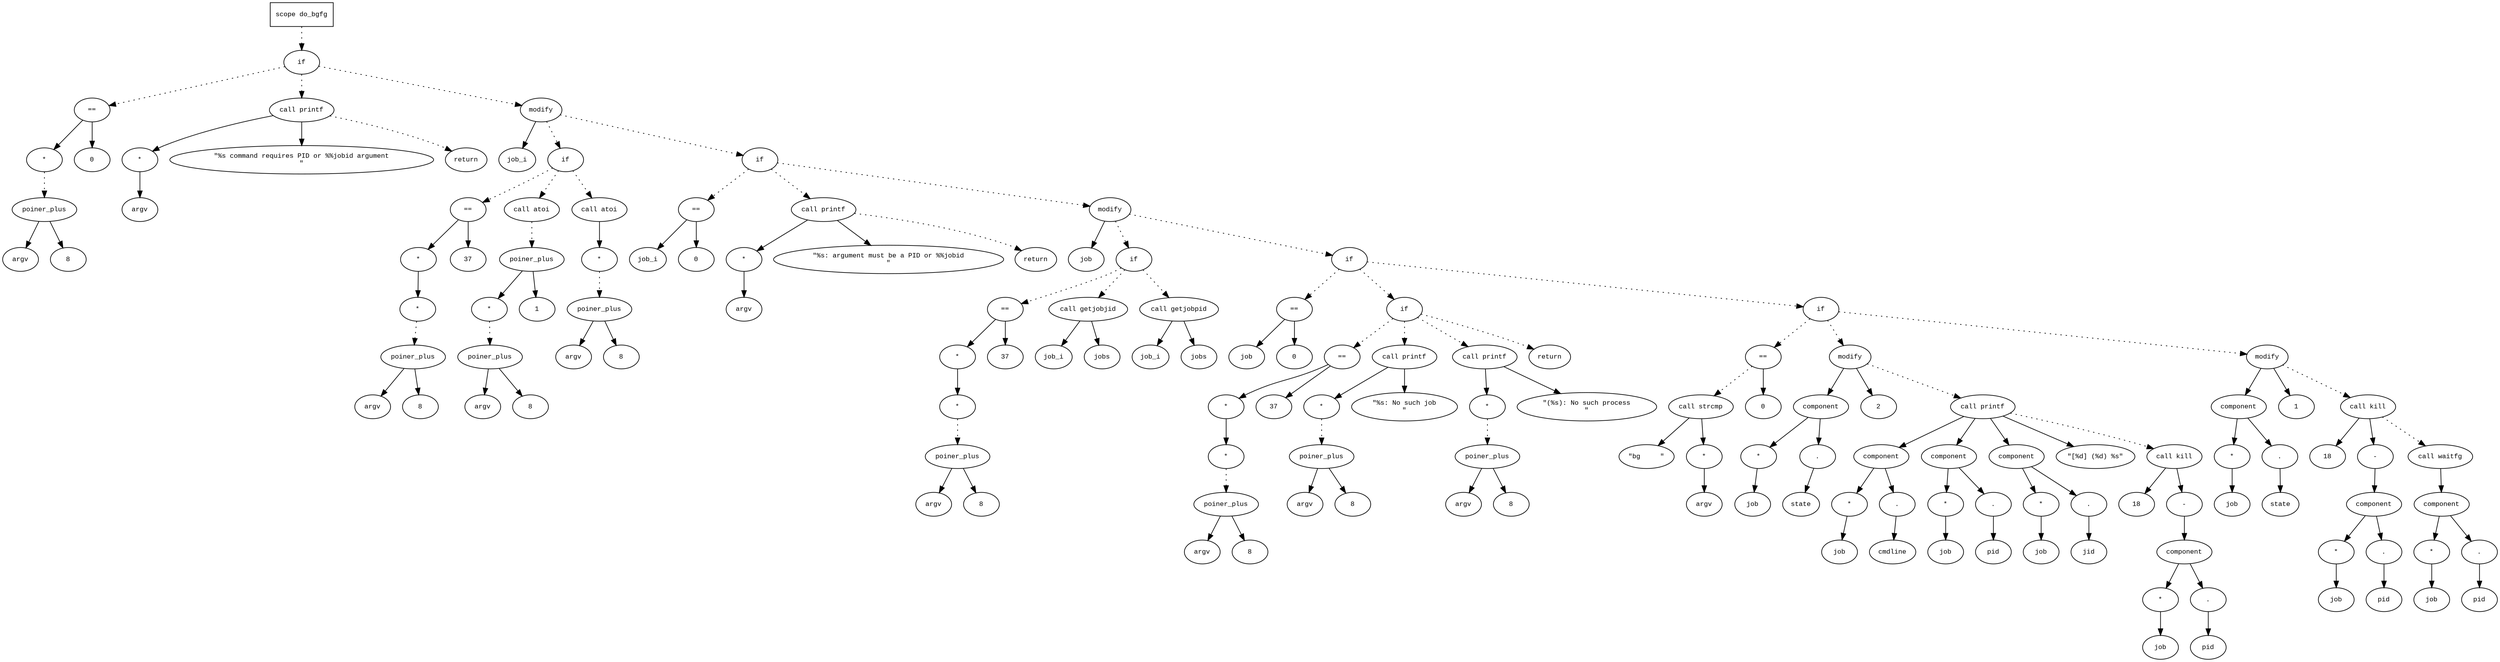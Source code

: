 digraph AST {
  graph [fontname="Times New Roman",fontsize=10];
  node  [fontname="Courier New",fontsize=10];
  edge  [fontname="Times New Roman",fontsize=10];

  node1 [label="scope do_bgfg",shape=box];
  node2 [label="if",shape=ellipse];
  node1 -> node2 [style=dotted];
  node3 [label="==",shape=ellipse];
  node4 [label="*",shape=ellipse];
  node5 [label="poiner_plus",shape=ellipse];
  node6 [label="argv",shape=ellipse];
  node5 -> node6;
  node7 [label="8",shape=ellipse];
  node5 -> node7;
  node4 -> node5 [style=dotted];
  node3 -> node4;
  node8 [label="0",shape=ellipse];
  node3 -> node8;
  node2 -> node3 [style=dotted];
  node9 [label="call printf",shape=ellipse];
  node10 [label="*",shape=ellipse];
  node11 [label="argv",shape=ellipse];
  node10 -> node11;
  node9 -> node10;
  node12 [label="\"%s command requires PID or %%jobid argument
\"",shape=ellipse];
  node9 -> node12;
  node2 -> node9 [style=dotted];
  node13 [label="return",shape=ellipse];
  node9 -> node13 [style=dotted];
  node14 [label="modify",shape=ellipse];
  node15 [label="job_i",shape=ellipse];
  node14 -> node15;
  node16 [label="if",shape=ellipse];
  node14 -> node16 [style=dotted];
  node17 [label="==",shape=ellipse];
  node18 [label="*",shape=ellipse];
  node19 [label="*",shape=ellipse];
  node20 [label="poiner_plus",shape=ellipse];
  node21 [label="argv",shape=ellipse];
  node20 -> node21;
  node22 [label="8",shape=ellipse];
  node20 -> node22;
  node19 -> node20 [style=dotted];
  node18 -> node19;
  node17 -> node18;
  node23 [label="37",shape=ellipse];
  node17 -> node23;
  node16 -> node17 [style=dotted];
  node24 [label="call atoi",shape=ellipse];
  node25 [label="poiner_plus",shape=ellipse];
  node26 [label="*",shape=ellipse];
  node27 [label="poiner_plus",shape=ellipse];
  node28 [label="argv",shape=ellipse];
  node27 -> node28;
  node29 [label="8",shape=ellipse];
  node27 -> node29;
  node26 -> node27 [style=dotted];
  node25 -> node26;
  node30 [label="1",shape=ellipse];
  node25 -> node30;
  node24 -> node25 [style=dotted];
  node16 -> node24 [style=dotted];
  node31 [label="call atoi",shape=ellipse];
  node32 [label="*",shape=ellipse];
  node33 [label="poiner_plus",shape=ellipse];
  node34 [label="argv",shape=ellipse];
  node33 -> node34;
  node35 [label="8",shape=ellipse];
  node33 -> node35;
  node32 -> node33 [style=dotted];
  node31 -> node32;
  node16 -> node31 [style=dotted];
  node2 -> node14 [style=dotted];
  node36 [label="if",shape=ellipse];
  node14 -> node36 [style=dotted];
  node37 [label="==",shape=ellipse];
  node38 [label="job_i",shape=ellipse];
  node37 -> node38;
  node39 [label="0",shape=ellipse];
  node37 -> node39;
  node36 -> node37 [style=dotted];
  node40 [label="call printf",shape=ellipse];
  node41 [label="*",shape=ellipse];
  node42 [label="argv",shape=ellipse];
  node41 -> node42;
  node40 -> node41;
  node43 [label="\"%s: argument must be a PID or %%jobid
\"",shape=ellipse];
  node40 -> node43;
  node36 -> node40 [style=dotted];
  node44 [label="return",shape=ellipse];
  node40 -> node44 [style=dotted];
  node45 [label="modify",shape=ellipse];
  node46 [label="job",shape=ellipse];
  node45 -> node46;
  node47 [label="if",shape=ellipse];
  node45 -> node47 [style=dotted];
  node48 [label="==",shape=ellipse];
  node49 [label="*",shape=ellipse];
  node50 [label="*",shape=ellipse];
  node51 [label="poiner_plus",shape=ellipse];
  node52 [label="argv",shape=ellipse];
  node51 -> node52;
  node53 [label="8",shape=ellipse];
  node51 -> node53;
  node50 -> node51 [style=dotted];
  node49 -> node50;
  node48 -> node49;
  node54 [label="37",shape=ellipse];
  node48 -> node54;
  node47 -> node48 [style=dotted];
  node55 [label="call getjobjid",shape=ellipse];
  node56 [label="job_i",shape=ellipse];
  node55 -> node56;
  node57 [label="jobs",shape=ellipse];
  node55 -> node57;
  node47 -> node55 [style=dotted];
  node58 [label="call getjobpid",shape=ellipse];
  node59 [label="job_i",shape=ellipse];
  node58 -> node59;
  node60 [label="jobs",shape=ellipse];
  node58 -> node60;
  node47 -> node58 [style=dotted];
  node36 -> node45 [style=dotted];
  node61 [label="if",shape=ellipse];
  node45 -> node61 [style=dotted];
  node62 [label="==",shape=ellipse];
  node63 [label="job",shape=ellipse];
  node62 -> node63;
  node64 [label="0",shape=ellipse];
  node62 -> node64;
  node61 -> node62 [style=dotted];
  node65 [label="if",shape=ellipse];
  node61 -> node65 [style=dotted];
  node66 [label="==",shape=ellipse];
  node67 [label="*",shape=ellipse];
  node68 [label="*",shape=ellipse];
  node69 [label="poiner_plus",shape=ellipse];
  node70 [label="argv",shape=ellipse];
  node69 -> node70;
  node71 [label="8",shape=ellipse];
  node69 -> node71;
  node68 -> node69 [style=dotted];
  node67 -> node68;
  node66 -> node67;
  node72 [label="37",shape=ellipse];
  node66 -> node72;
  node65 -> node66 [style=dotted];
  node73 [label="call printf",shape=ellipse];
  node74 [label="*",shape=ellipse];
  node75 [label="poiner_plus",shape=ellipse];
  node76 [label="argv",shape=ellipse];
  node75 -> node76;
  node77 [label="8",shape=ellipse];
  node75 -> node77;
  node74 -> node75 [style=dotted];
  node73 -> node74;
  node78 [label="\"%s: No such job
\"",shape=ellipse];
  node73 -> node78;
  node65 -> node73 [style=dotted];
  node79 [label="call printf",shape=ellipse];
  node80 [label="*",shape=ellipse];
  node81 [label="poiner_plus",shape=ellipse];
  node82 [label="argv",shape=ellipse];
  node81 -> node82;
  node83 [label="8",shape=ellipse];
  node81 -> node83;
  node80 -> node81 [style=dotted];
  node79 -> node80;
  node84 [label="\"(%s): No such process
\"",shape=ellipse];
  node79 -> node84;
  node65 -> node79 [style=dotted];
  node85 [label="return",shape=ellipse];
  node65 -> node85 [style=dotted];
  node86 [label="if",shape=ellipse];
  node61 -> node86 [style=dotted];
  node87 [label="==",shape=ellipse];
  node88 [label="call strcmp",shape=ellipse];
  node89 [label="\"bg     \"",shape=ellipse];
  node88 -> node89;
  node90 [label="*",shape=ellipse];
  node91 [label="argv",shape=ellipse];
  node90 -> node91;
  node88 -> node90;
  node87 -> node88 [style=dotted];
  node92 [label="0",shape=ellipse];
  node87 -> node92;
  node86 -> node87 [style=dotted];
  node93 [label="modify",shape=ellipse];
  node94 [label="component",shape=ellipse];
  node93 -> node94;
  node95 [label="*",shape=ellipse];
  node96 [label="job",shape=ellipse];
  node95 -> node96;
  node94 -> node95;
  node97 [label=".",shape=ellipse];
  node94 -> node97;
  node98 [label="state",shape=ellipse];
  node97 -> node98;
  node99 [label="2",shape=ellipse];
  node93 -> node99;
  node86 -> node93 [style=dotted];
  node100 [label="call printf",shape=ellipse];
  node101 [label="component",shape=ellipse];
  node100 -> node101;
  node102 [label="*",shape=ellipse];
  node103 [label="job",shape=ellipse];
  node102 -> node103;
  node101 -> node102;
  node104 [label=".",shape=ellipse];
  node101 -> node104;
  node105 [label="cmdline",shape=ellipse];
  node104 -> node105;
  node106 [label="component",shape=ellipse];
  node100 -> node106;
  node107 [label="*",shape=ellipse];
  node108 [label="job",shape=ellipse];
  node107 -> node108;
  node106 -> node107;
  node109 [label=".",shape=ellipse];
  node106 -> node109;
  node110 [label="pid",shape=ellipse];
  node109 -> node110;
  node111 [label="component",shape=ellipse];
  node100 -> node111;
  node112 [label="*",shape=ellipse];
  node113 [label="job",shape=ellipse];
  node112 -> node113;
  node111 -> node112;
  node114 [label=".",shape=ellipse];
  node111 -> node114;
  node115 [label="jid",shape=ellipse];
  node114 -> node115;
  node116 [label="\"[%d] (%d) %s\"",shape=ellipse];
  node100 -> node116;
  node93 -> node100 [style=dotted];
  node117 [label="call kill",shape=ellipse];
  node118 [label="18",shape=ellipse];
  node117 -> node118;
  node119 [label="-",shape=ellipse];
  node120 [label="component",shape=ellipse];
  node119 -> node120;
  node121 [label="*",shape=ellipse];
  node122 [label="job",shape=ellipse];
  node121 -> node122;
  node120 -> node121;
  node123 [label=".",shape=ellipse];
  node120 -> node123;
  node124 [label="pid",shape=ellipse];
  node123 -> node124;
  node117 -> node119;
  node100 -> node117 [style=dotted];
  node125 [label="modify",shape=ellipse];
  node126 [label="component",shape=ellipse];
  node125 -> node126;
  node127 [label="*",shape=ellipse];
  node128 [label="job",shape=ellipse];
  node127 -> node128;
  node126 -> node127;
  node129 [label=".",shape=ellipse];
  node126 -> node129;
  node130 [label="state",shape=ellipse];
  node129 -> node130;
  node131 [label="1",shape=ellipse];
  node125 -> node131;
  node86 -> node125 [style=dotted];
  node132 [label="call kill",shape=ellipse];
  node133 [label="18",shape=ellipse];
  node132 -> node133;
  node134 [label="-",shape=ellipse];
  node135 [label="component",shape=ellipse];
  node134 -> node135;
  node136 [label="*",shape=ellipse];
  node137 [label="job",shape=ellipse];
  node136 -> node137;
  node135 -> node136;
  node138 [label=".",shape=ellipse];
  node135 -> node138;
  node139 [label="pid",shape=ellipse];
  node138 -> node139;
  node132 -> node134;
  node125 -> node132 [style=dotted];
  node140 [label="call waitfg",shape=ellipse];
  node141 [label="component",shape=ellipse];
  node140 -> node141;
  node142 [label="*",shape=ellipse];
  node143 [label="job",shape=ellipse];
  node142 -> node143;
  node141 -> node142;
  node144 [label=".",shape=ellipse];
  node141 -> node144;
  node145 [label="pid",shape=ellipse];
  node144 -> node145;
  node132 -> node140 [style=dotted];
} 